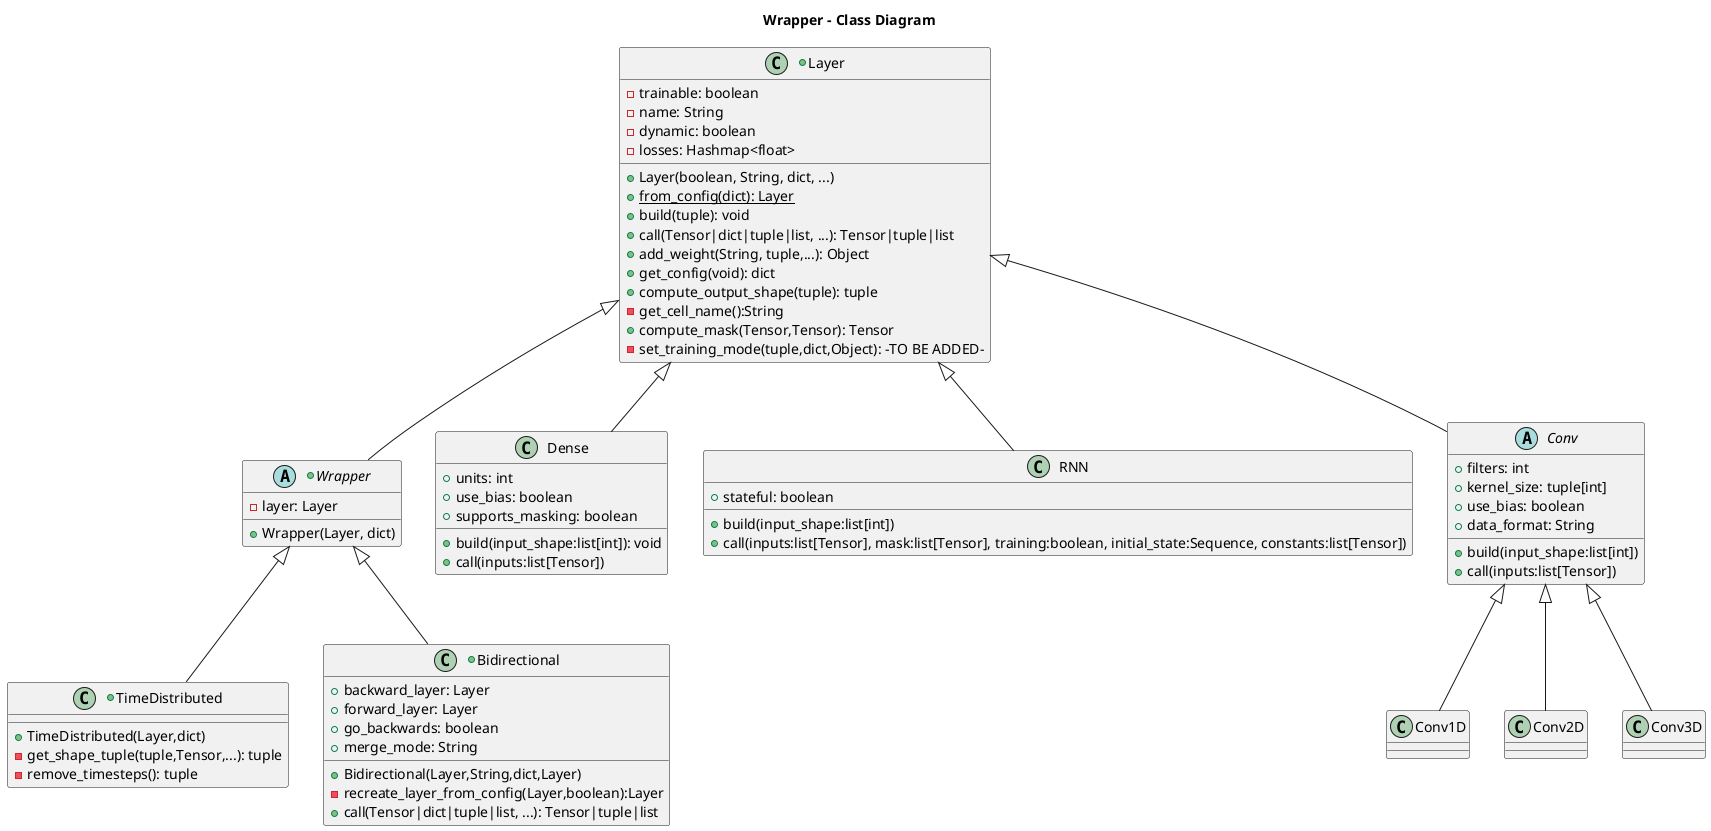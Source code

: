@startuml

title Wrapper - Class Diagram
    

+abstract class Wrapper extends Layer{
    - layer: Layer
    + Wrapper(Layer, dict)
    
}

+class Layer{
    - trainable: boolean
    - name: String
    - dynamic: boolean
    - losses: Hashmap<float>
    + Layer(boolean, String, dict, ...)
    +{static}from_config(dict): Layer
    + build(tuple): void
    + call(Tensor|dict|tuple|list, ...): Tensor|tuple|list
    + add_weight(String, tuple,...): Object
    + get_config(void): dict
    + compute_output_shape(tuple): tuple
    - get_cell_name():String
    + compute_mask(Tensor,Tensor): Tensor
    - set_training_mode(tuple,dict,Object): -TO BE ADDED-
}

+class TimeDistributed extends Wrapper{
    + TimeDistributed(Layer,dict)
    - get_shape_tuple(tuple,Tensor,...): tuple
    - remove_timesteps(): tuple
}
class Dense extends Layer {
    +build(input_shape:list[int]): void
    +call(inputs:list[Tensor])
    +units: int
    +use_bias: boolean
    +supports_masking: boolean
}

class RNN extends Layer {
    +build(input_shape:list[int])
    +call(inputs:list[Tensor], mask:list[Tensor], training:boolean, initial_state:Sequence, constants:list[Tensor])
    +stateful: boolean
}

abstract class Conv extends Layer {
    +build(input_shape:list[int])
    +call(inputs:list[Tensor])
    +filters: int
    +kernel_size: tuple[int]
    +use_bias: boolean
    +data_format: String
}
class Conv1D extends Conv{
    
}
class Conv2D extends Conv{

}
class Conv3D extends Conv{
    
}
+class Bidirectional extends Wrapper{
    + Bidirectional(Layer,String,dict,Layer)
    + backward_layer: Layer
    + forward_layer: Layer
    + go_backwards: boolean
    + merge_mode: String
    - recreate_layer_from_config(Layer,boolean):Layer
    + call(Tensor|dict|tuple|list, ...): Tensor|tuple|list
}
@enduml

